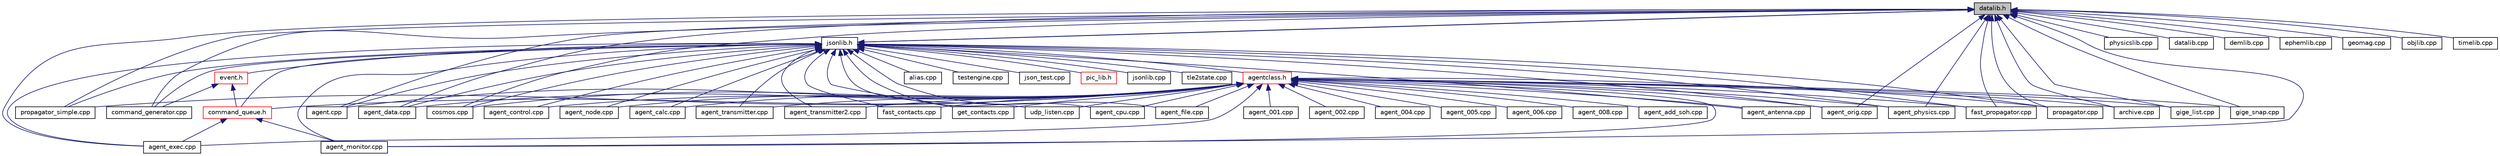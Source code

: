 digraph "datalib.h"
{
 // INTERACTIVE_SVG=YES
  edge [fontname="Helvetica",fontsize="10",labelfontname="Helvetica",labelfontsize="10"];
  node [fontname="Helvetica",fontsize="10",shape=record];
  Node56 [label="datalib.h",height=0.2,width=0.4,color="black", fillcolor="grey75", style="filled", fontcolor="black"];
  Node56 -> Node57 [dir="back",color="midnightblue",fontsize="10",style="solid",fontname="Helvetica"];
  Node57 [label="propagator_simple.cpp",height=0.2,width=0.4,color="black", fillcolor="white", style="filled",URL="$propagator__simple_8cpp.html"];
  Node56 -> Node58 [dir="back",color="midnightblue",fontsize="10",style="solid",fontname="Helvetica"];
  Node58 [label="physicslib.cpp",height=0.2,width=0.4,color="black", fillcolor="white", style="filled",URL="$physicslib_8cpp.html"];
  Node56 -> Node59 [dir="back",color="midnightblue",fontsize="10",style="solid",fontname="Helvetica"];
  Node59 [label="datalib.cpp",height=0.2,width=0.4,color="black", fillcolor="white", style="filled",URL="$datalib_8cpp.html",tooltip="Data support functions. "];
  Node56 -> Node60 [dir="back",color="midnightblue",fontsize="10",style="solid",fontname="Helvetica"];
  Node60 [label="demlib.cpp",height=0.2,width=0.4,color="black", fillcolor="white", style="filled",URL="$demlib_8cpp.html"];
  Node56 -> Node61 [dir="back",color="midnightblue",fontsize="10",style="solid",fontname="Helvetica"];
  Node61 [label="ephemlib.cpp",height=0.2,width=0.4,color="black", fillcolor="white", style="filled",URL="$ephemlib_8cpp.html",tooltip="Ephemeris library source file. "];
  Node56 -> Node62 [dir="back",color="midnightblue",fontsize="10",style="solid",fontname="Helvetica"];
  Node62 [label="geomag.cpp",height=0.2,width=0.4,color="black", fillcolor="white", style="filled",URL="$geomag_8cpp.html"];
  Node56 -> Node63 [dir="back",color="midnightblue",fontsize="10",style="solid",fontname="Helvetica"];
  Node63 [label="jsonlib.h",height=0.2,width=0.4,color="black", fillcolor="white", style="filled",URL="$jsonlib_8h.html",tooltip="JSON Support definitions. "];
  Node63 -> Node64 [dir="back",color="midnightblue",fontsize="10",style="solid",fontname="Helvetica"];
  Node64 [label="agent_calc.cpp",height=0.2,width=0.4,color="black", fillcolor="white", style="filled",URL="$agent__calc_8cpp.html",tooltip="Demonstration calculator Agent. "];
  Node63 -> Node65 [dir="back",color="midnightblue",fontsize="10",style="solid",fontname="Helvetica"];
  Node65 [label="alias.cpp",height=0.2,width=0.4,color="black", fillcolor="white", style="filled",URL="$alias_8cpp.html",tooltip="Example to demonstrate use of cosmos namespace aliases Follow this tutorial for more information tuto..."];
  Node63 -> Node57 [dir="back",color="midnightblue",fontsize="10",style="solid",fontname="Helvetica"];
  Node63 -> Node66 [dir="back",color="midnightblue",fontsize="10",style="solid",fontname="Helvetica"];
  Node66 [label="testengine.cpp",height=0.2,width=0.4,color="black", fillcolor="white", style="filled",URL="$testengine_8cpp.html",tooltip="Command line simulator. "];
  Node63 -> Node67 [dir="back",color="midnightblue",fontsize="10",style="solid",fontname="Helvetica"];
  Node67 [label="json_test.cpp",height=0.2,width=0.4,color="black", fillcolor="white", style="filled",URL="$json__test_8cpp.html"];
  Node63 -> Node68 [dir="back",color="midnightblue",fontsize="10",style="solid",fontname="Helvetica"];
  Node68 [label="agentclass.h",height=0.2,width=0.4,color="red", fillcolor="white", style="filled",URL="$agentclass_8h.html",tooltip="Agent Server and Client header file. "];
  Node68 -> Node69 [dir="back",color="midnightblue",fontsize="10",style="solid",fontname="Helvetica"];
  Node69 [label="agent_001.cpp",height=0.2,width=0.4,color="black", fillcolor="white", style="filled",URL="$agent__001_8cpp.html"];
  Node68 -> Node70 [dir="back",color="midnightblue",fontsize="10",style="solid",fontname="Helvetica"];
  Node70 [label="agent_002.cpp",height=0.2,width=0.4,color="black", fillcolor="white", style="filled",URL="$agent__002_8cpp.html"];
  Node68 -> Node71 [dir="back",color="midnightblue",fontsize="10",style="solid",fontname="Helvetica"];
  Node71 [label="agent_004.cpp",height=0.2,width=0.4,color="black", fillcolor="white", style="filled",URL="$agent__004_8cpp.html"];
  Node68 -> Node72 [dir="back",color="midnightblue",fontsize="10",style="solid",fontname="Helvetica"];
  Node72 [label="agent_005.cpp",height=0.2,width=0.4,color="black", fillcolor="white", style="filled",URL="$agent__005_8cpp.html"];
  Node68 -> Node73 [dir="back",color="midnightblue",fontsize="10",style="solid",fontname="Helvetica"];
  Node73 [label="agent_006.cpp",height=0.2,width=0.4,color="black", fillcolor="white", style="filled",URL="$agent__006_8cpp.html"];
  Node68 -> Node74 [dir="back",color="midnightblue",fontsize="10",style="solid",fontname="Helvetica"];
  Node74 [label="agent_008.cpp",height=0.2,width=0.4,color="black", fillcolor="white", style="filled",URL="$agent__008_8cpp.html"];
  Node68 -> Node75 [dir="back",color="midnightblue",fontsize="10",style="solid",fontname="Helvetica"];
  Node75 [label="agent_add_soh.cpp",height=0.2,width=0.4,color="black", fillcolor="white", style="filled",URL="$agent__add__soh_8cpp.html"];
  Node68 -> Node64 [dir="back",color="midnightblue",fontsize="10",style="solid",fontname="Helvetica"];
  Node68 -> Node57 [dir="back",color="midnightblue",fontsize="10",style="solid",fontname="Helvetica"];
  Node68 -> Node85 [dir="back",color="midnightblue",fontsize="10",style="solid",fontname="Helvetica"];
  Node85 [label="command_queue.h",height=0.2,width=0.4,color="red", fillcolor="white", style="filled",URL="$command__queue_8h.html",tooltip="Command Queue Class. "];
  Node85 -> Node87 [dir="back",color="midnightblue",fontsize="10",style="solid",fontname="Helvetica"];
  Node87 [label="agent_exec.cpp",height=0.2,width=0.4,color="black", fillcolor="white", style="filled",URL="$agent__exec_8cpp.html",tooltip="Executive Agent source file. "];
  Node85 -> Node88 [dir="back",color="midnightblue",fontsize="10",style="solid",fontname="Helvetica"];
  Node88 [label="agent_monitor.cpp",height=0.2,width=0.4,color="black", fillcolor="white", style="filled",URL="$agent__monitor_8cpp.html"];
  Node68 -> Node89 [dir="back",color="midnightblue",fontsize="10",style="solid",fontname="Helvetica"];
  Node89 [label="agent.cpp",height=0.2,width=0.4,color="black", fillcolor="white", style="filled",URL="$agent_8cpp.html",tooltip="Agent control program source. "];
  Node68 -> Node90 [dir="back",color="midnightblue",fontsize="10",style="solid",fontname="Helvetica"];
  Node90 [label="agent_cpu.cpp",height=0.2,width=0.4,color="black", fillcolor="white", style="filled",URL="$agent__cpu_8cpp.html"];
  Node68 -> Node91 [dir="back",color="midnightblue",fontsize="10",style="solid",fontname="Helvetica"];
  Node91 [label="agent_data.cpp",height=0.2,width=0.4,color="black", fillcolor="white", style="filled",URL="$agent__data_8cpp.html"];
  Node68 -> Node87 [dir="back",color="midnightblue",fontsize="10",style="solid",fontname="Helvetica"];
  Node68 -> Node92 [dir="back",color="midnightblue",fontsize="10",style="solid",fontname="Helvetica"];
  Node92 [label="agent_file.cpp",height=0.2,width=0.4,color="black", fillcolor="white", style="filled",URL="$agent__file_8cpp.html",tooltip="File Transfer Agent source file. "];
  Node68 -> Node88 [dir="back",color="midnightblue",fontsize="10",style="solid",fontname="Helvetica"];
  Node68 -> Node96 [dir="back",color="midnightblue",fontsize="10",style="solid",fontname="Helvetica"];
  Node96 [label="cosmos.cpp",height=0.2,width=0.4,color="black", fillcolor="white", style="filled",URL="$cosmos_8cpp.html"];
  Node68 -> Node97 [dir="back",color="midnightblue",fontsize="10",style="solid",fontname="Helvetica"];
  Node97 [label="agent_antenna.cpp",height=0.2,width=0.4,color="black", fillcolor="white", style="filled",URL="$agent__antenna_8cpp.html",tooltip="Agent Antenna for Satellite Ground Station. "];
  Node68 -> Node98 [dir="back",color="midnightblue",fontsize="10",style="solid",fontname="Helvetica"];
  Node98 [label="agent_control.cpp",height=0.2,width=0.4,color="black", fillcolor="white", style="filled",URL="$agent__control_8cpp.html",tooltip="Agent Control for Satellite Ground Station. "];
  Node68 -> Node103 [dir="back",color="midnightblue",fontsize="10",style="solid",fontname="Helvetica"];
  Node103 [label="agent_node.cpp",height=0.2,width=0.4,color="black", fillcolor="white", style="filled",URL="$agent__node_8cpp.html"];
  Node68 -> Node104 [dir="back",color="midnightblue",fontsize="10",style="solid",fontname="Helvetica"];
  Node104 [label="agent_orig.cpp",height=0.2,width=0.4,color="black", fillcolor="white", style="filled",URL="$agent__orig_8cpp.html"];
  Node68 -> Node105 [dir="back",color="midnightblue",fontsize="10",style="solid",fontname="Helvetica"];
  Node105 [label="agent_physics.cpp",height=0.2,width=0.4,color="black", fillcolor="white", style="filled",URL="$agent__physics_8cpp.html"];
  Node68 -> Node106 [dir="back",color="midnightblue",fontsize="10",style="solid",fontname="Helvetica"];
  Node106 [label="agent_transmitter.cpp",height=0.2,width=0.4,color="black", fillcolor="white", style="filled",URL="$agent__transmitter_8cpp.html"];
  Node68 -> Node107 [dir="back",color="midnightblue",fontsize="10",style="solid",fontname="Helvetica"];
  Node107 [label="agent_transmitter2.cpp",height=0.2,width=0.4,color="black", fillcolor="white", style="filled",URL="$agent__transmitter2_8cpp.html"];
  Node68 -> Node108 [dir="back",color="midnightblue",fontsize="10",style="solid",fontname="Helvetica"];
  Node108 [label="archive.cpp",height=0.2,width=0.4,color="black", fillcolor="white", style="filled",URL="$archive_8cpp.html"];
  Node68 -> Node110 [dir="back",color="midnightblue",fontsize="10",style="solid",fontname="Helvetica"];
  Node110 [label="fast_contacts.cpp",height=0.2,width=0.4,color="black", fillcolor="white", style="filled",URL="$fast__contacts_8cpp.html"];
  Node68 -> Node111 [dir="back",color="midnightblue",fontsize="10",style="solid",fontname="Helvetica"];
  Node111 [label="fast_propagator.cpp",height=0.2,width=0.4,color="black", fillcolor="white", style="filled",URL="$fast__propagator_8cpp.html"];
  Node68 -> Node112 [dir="back",color="midnightblue",fontsize="10",style="solid",fontname="Helvetica"];
  Node112 [label="get_contacts.cpp",height=0.2,width=0.4,color="black", fillcolor="white", style="filled",URL="$get__contacts_8cpp.html"];
  Node68 -> Node113 [dir="back",color="midnightblue",fontsize="10",style="solid",fontname="Helvetica"];
  Node113 [label="gige_list.cpp",height=0.2,width=0.4,color="black", fillcolor="white", style="filled",URL="$gige__list_8cpp.html"];
  Node68 -> Node114 [dir="back",color="midnightblue",fontsize="10",style="solid",fontname="Helvetica"];
  Node114 [label="gige_snap.cpp",height=0.2,width=0.4,color="black", fillcolor="white", style="filled",URL="$gige__snap_8cpp.html"];
  Node68 -> Node117 [dir="back",color="midnightblue",fontsize="10",style="solid",fontname="Helvetica"];
  Node117 [label="propagator.cpp",height=0.2,width=0.4,color="black", fillcolor="white", style="filled",URL="$propagator_8cpp.html"];
  Node68 -> Node118 [dir="back",color="midnightblue",fontsize="10",style="solid",fontname="Helvetica"];
  Node118 [label="udp_listen.cpp",height=0.2,width=0.4,color="black", fillcolor="white", style="filled",URL="$udp__listen_8cpp.html"];
  Node63 -> Node120 [dir="back",color="midnightblue",fontsize="10",style="solid",fontname="Helvetica"];
  Node120 [label="pic_lib.h",height=0.2,width=0.4,color="red", fillcolor="white", style="filled",URL="$pic__lib_8h.html",tooltip="pic include file. "];
  Node63 -> Node85 [dir="back",color="midnightblue",fontsize="10",style="solid",fontname="Helvetica"];
  Node63 -> Node56 [dir="back",color="midnightblue",fontsize="10",style="solid",fontname="Helvetica"];
  Node63 -> Node122 [dir="back",color="midnightblue",fontsize="10",style="solid",fontname="Helvetica"];
  Node122 [label="event.h",height=0.2,width=0.4,color="red", fillcolor="white", style="filled",URL="$event_8h.html",tooltip="Commanding Class. "];
  Node122 -> Node85 [dir="back",color="midnightblue",fontsize="10",style="solid",fontname="Helvetica"];
  Node122 -> Node82 [dir="back",color="midnightblue",fontsize="10",style="solid",fontname="Helvetica"];
  Node82 [label="command_generator.cpp",height=0.2,width=0.4,color="black", fillcolor="white", style="filled",URL="$command__generator_8cpp.html"];
  Node63 -> Node124 [dir="back",color="midnightblue",fontsize="10",style="solid",fontname="Helvetica"];
  Node124 [label="jsonlib.cpp",height=0.2,width=0.4,color="black", fillcolor="white", style="filled",URL="$jsonlib_8cpp.html",tooltip="JSON support source file. "];
  Node63 -> Node89 [dir="back",color="midnightblue",fontsize="10",style="solid",fontname="Helvetica"];
  Node63 -> Node90 [dir="back",color="midnightblue",fontsize="10",style="solid",fontname="Helvetica"];
  Node63 -> Node91 [dir="back",color="midnightblue",fontsize="10",style="solid",fontname="Helvetica"];
  Node63 -> Node87 [dir="back",color="midnightblue",fontsize="10",style="solid",fontname="Helvetica"];
  Node63 -> Node92 [dir="back",color="midnightblue",fontsize="10",style="solid",fontname="Helvetica"];
  Node63 -> Node88 [dir="back",color="midnightblue",fontsize="10",style="solid",fontname="Helvetica"];
  Node63 -> Node96 [dir="back",color="midnightblue",fontsize="10",style="solid",fontname="Helvetica"];
  Node63 -> Node97 [dir="back",color="midnightblue",fontsize="10",style="solid",fontname="Helvetica"];
  Node63 -> Node98 [dir="back",color="midnightblue",fontsize="10",style="solid",fontname="Helvetica"];
  Node63 -> Node103 [dir="back",color="midnightblue",fontsize="10",style="solid",fontname="Helvetica"];
  Node63 -> Node104 [dir="back",color="midnightblue",fontsize="10",style="solid",fontname="Helvetica"];
  Node63 -> Node105 [dir="back",color="midnightblue",fontsize="10",style="solid",fontname="Helvetica"];
  Node63 -> Node106 [dir="back",color="midnightblue",fontsize="10",style="solid",fontname="Helvetica"];
  Node63 -> Node107 [dir="back",color="midnightblue",fontsize="10",style="solid",fontname="Helvetica"];
  Node63 -> Node82 [dir="back",color="midnightblue",fontsize="10",style="solid",fontname="Helvetica"];
  Node63 -> Node110 [dir="back",color="midnightblue",fontsize="10",style="solid",fontname="Helvetica"];
  Node63 -> Node111 [dir="back",color="midnightblue",fontsize="10",style="solid",fontname="Helvetica"];
  Node63 -> Node112 [dir="back",color="midnightblue",fontsize="10",style="solid",fontname="Helvetica"];
  Node63 -> Node117 [dir="back",color="midnightblue",fontsize="10",style="solid",fontname="Helvetica"];
  Node63 -> Node125 [dir="back",color="midnightblue",fontsize="10",style="solid",fontname="Helvetica"];
  Node125 [label="tle2state.cpp",height=0.2,width=0.4,color="black", fillcolor="white", style="filled",URL="$tle2state_8cpp.html"];
  Node63 -> Node118 [dir="back",color="midnightblue",fontsize="10",style="solid",fontname="Helvetica"];
  Node56 -> Node126 [dir="back",color="midnightblue",fontsize="10",style="solid",fontname="Helvetica"];
  Node126 [label="objlib.cpp",height=0.2,width=0.4,color="black", fillcolor="white", style="filled",URL="$objlib_8cpp.html"];
  Node56 -> Node127 [dir="back",color="midnightblue",fontsize="10",style="solid",fontname="Helvetica"];
  Node127 [label="timelib.cpp",height=0.2,width=0.4,color="black", fillcolor="white", style="filled",URL="$timelib_8cpp.html",tooltip="Time handling library source file. "];
  Node56 -> Node89 [dir="back",color="midnightblue",fontsize="10",style="solid",fontname="Helvetica"];
  Node56 -> Node91 [dir="back",color="midnightblue",fontsize="10",style="solid",fontname="Helvetica"];
  Node56 -> Node87 [dir="back",color="midnightblue",fontsize="10",style="solid",fontname="Helvetica"];
  Node56 -> Node88 [dir="back",color="midnightblue",fontsize="10",style="solid",fontname="Helvetica"];
  Node56 -> Node96 [dir="back",color="midnightblue",fontsize="10",style="solid",fontname="Helvetica"];
  Node56 -> Node104 [dir="back",color="midnightblue",fontsize="10",style="solid",fontname="Helvetica"];
  Node56 -> Node105 [dir="back",color="midnightblue",fontsize="10",style="solid",fontname="Helvetica"];
  Node56 -> Node108 [dir="back",color="midnightblue",fontsize="10",style="solid",fontname="Helvetica"];
  Node56 -> Node82 [dir="back",color="midnightblue",fontsize="10",style="solid",fontname="Helvetica"];
  Node56 -> Node111 [dir="back",color="midnightblue",fontsize="10",style="solid",fontname="Helvetica"];
  Node56 -> Node113 [dir="back",color="midnightblue",fontsize="10",style="solid",fontname="Helvetica"];
  Node56 -> Node114 [dir="back",color="midnightblue",fontsize="10",style="solid",fontname="Helvetica"];
  Node56 -> Node117 [dir="back",color="midnightblue",fontsize="10",style="solid",fontname="Helvetica"];
}
